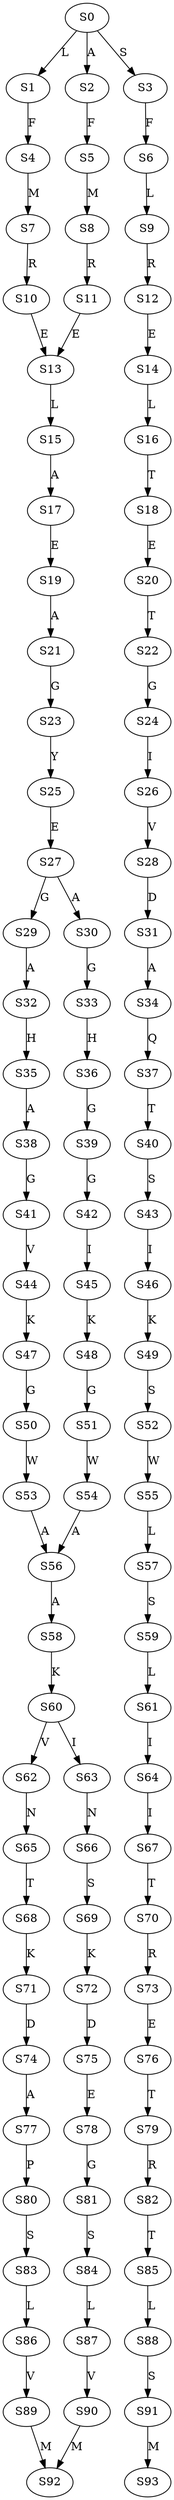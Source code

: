 strict digraph  {
	S0 -> S1 [ label = L ];
	S0 -> S2 [ label = A ];
	S0 -> S3 [ label = S ];
	S1 -> S4 [ label = F ];
	S2 -> S5 [ label = F ];
	S3 -> S6 [ label = F ];
	S4 -> S7 [ label = M ];
	S5 -> S8 [ label = M ];
	S6 -> S9 [ label = L ];
	S7 -> S10 [ label = R ];
	S8 -> S11 [ label = R ];
	S9 -> S12 [ label = R ];
	S10 -> S13 [ label = E ];
	S11 -> S13 [ label = E ];
	S12 -> S14 [ label = E ];
	S13 -> S15 [ label = L ];
	S14 -> S16 [ label = L ];
	S15 -> S17 [ label = A ];
	S16 -> S18 [ label = T ];
	S17 -> S19 [ label = E ];
	S18 -> S20 [ label = E ];
	S19 -> S21 [ label = A ];
	S20 -> S22 [ label = T ];
	S21 -> S23 [ label = G ];
	S22 -> S24 [ label = G ];
	S23 -> S25 [ label = Y ];
	S24 -> S26 [ label = I ];
	S25 -> S27 [ label = E ];
	S26 -> S28 [ label = V ];
	S27 -> S29 [ label = G ];
	S27 -> S30 [ label = A ];
	S28 -> S31 [ label = D ];
	S29 -> S32 [ label = A ];
	S30 -> S33 [ label = G ];
	S31 -> S34 [ label = A ];
	S32 -> S35 [ label = H ];
	S33 -> S36 [ label = H ];
	S34 -> S37 [ label = Q ];
	S35 -> S38 [ label = A ];
	S36 -> S39 [ label = G ];
	S37 -> S40 [ label = T ];
	S38 -> S41 [ label = G ];
	S39 -> S42 [ label = G ];
	S40 -> S43 [ label = S ];
	S41 -> S44 [ label = V ];
	S42 -> S45 [ label = I ];
	S43 -> S46 [ label = I ];
	S44 -> S47 [ label = K ];
	S45 -> S48 [ label = K ];
	S46 -> S49 [ label = K ];
	S47 -> S50 [ label = G ];
	S48 -> S51 [ label = G ];
	S49 -> S52 [ label = S ];
	S50 -> S53 [ label = W ];
	S51 -> S54 [ label = W ];
	S52 -> S55 [ label = W ];
	S53 -> S56 [ label = A ];
	S54 -> S56 [ label = A ];
	S55 -> S57 [ label = L ];
	S56 -> S58 [ label = A ];
	S57 -> S59 [ label = S ];
	S58 -> S60 [ label = K ];
	S59 -> S61 [ label = L ];
	S60 -> S62 [ label = V ];
	S60 -> S63 [ label = I ];
	S61 -> S64 [ label = I ];
	S62 -> S65 [ label = N ];
	S63 -> S66 [ label = N ];
	S64 -> S67 [ label = I ];
	S65 -> S68 [ label = T ];
	S66 -> S69 [ label = S ];
	S67 -> S70 [ label = T ];
	S68 -> S71 [ label = K ];
	S69 -> S72 [ label = K ];
	S70 -> S73 [ label = R ];
	S71 -> S74 [ label = D ];
	S72 -> S75 [ label = D ];
	S73 -> S76 [ label = E ];
	S74 -> S77 [ label = A ];
	S75 -> S78 [ label = E ];
	S76 -> S79 [ label = T ];
	S77 -> S80 [ label = P ];
	S78 -> S81 [ label = G ];
	S79 -> S82 [ label = R ];
	S80 -> S83 [ label = S ];
	S81 -> S84 [ label = S ];
	S82 -> S85 [ label = T ];
	S83 -> S86 [ label = L ];
	S84 -> S87 [ label = L ];
	S85 -> S88 [ label = L ];
	S86 -> S89 [ label = V ];
	S87 -> S90 [ label = V ];
	S88 -> S91 [ label = S ];
	S89 -> S92 [ label = M ];
	S90 -> S92 [ label = M ];
	S91 -> S93 [ label = M ];
}
